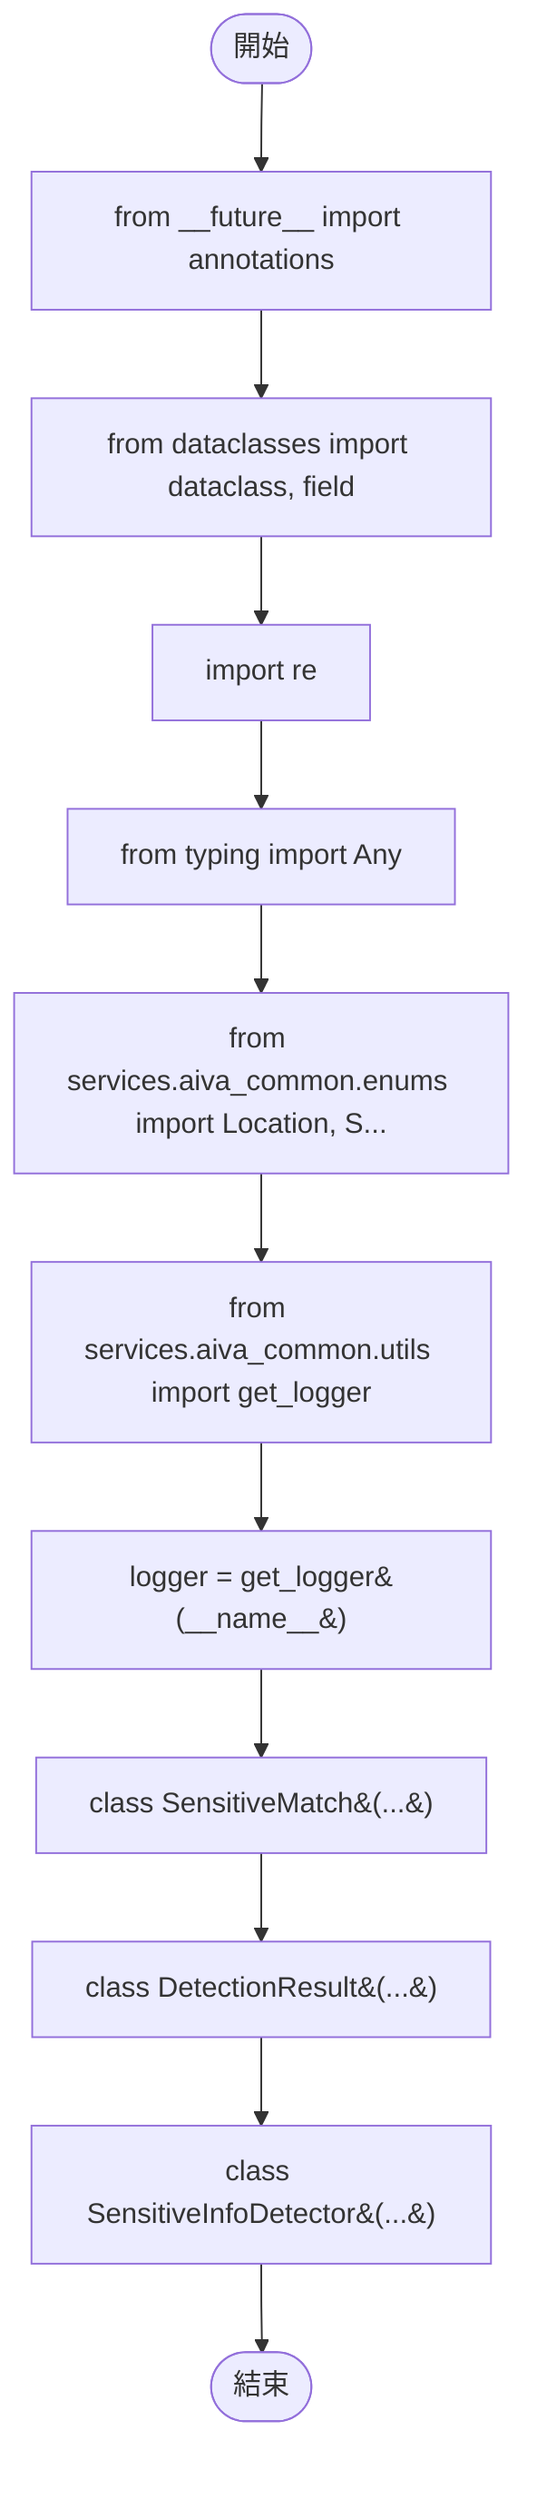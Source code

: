 flowchart TB
    n1([開始])
    n2([結束])
    n3[from __future__ import annotations]
    n4[from dataclasses import dataclass, field]
    n5[import re]
    n6[from typing import Any]
    n7[from services.aiva_common.enums import Location, S...]
    n8[from services.aiva_common.utils import get_logger]
    n9[logger = get_logger&#40;__name__&#41;]
    n10[class SensitiveMatch&#40;...&#41;]
    n11[class DetectionResult&#40;...&#41;]
    n12[class SensitiveInfoDetector&#40;...&#41;]
    n1 --> n3
    n3 --> n4
    n4 --> n5
    n5 --> n6
    n6 --> n7
    n7 --> n8
    n8 --> n9
    n9 --> n10
    n10 --> n11
    n11 --> n12
    n12 --> n2